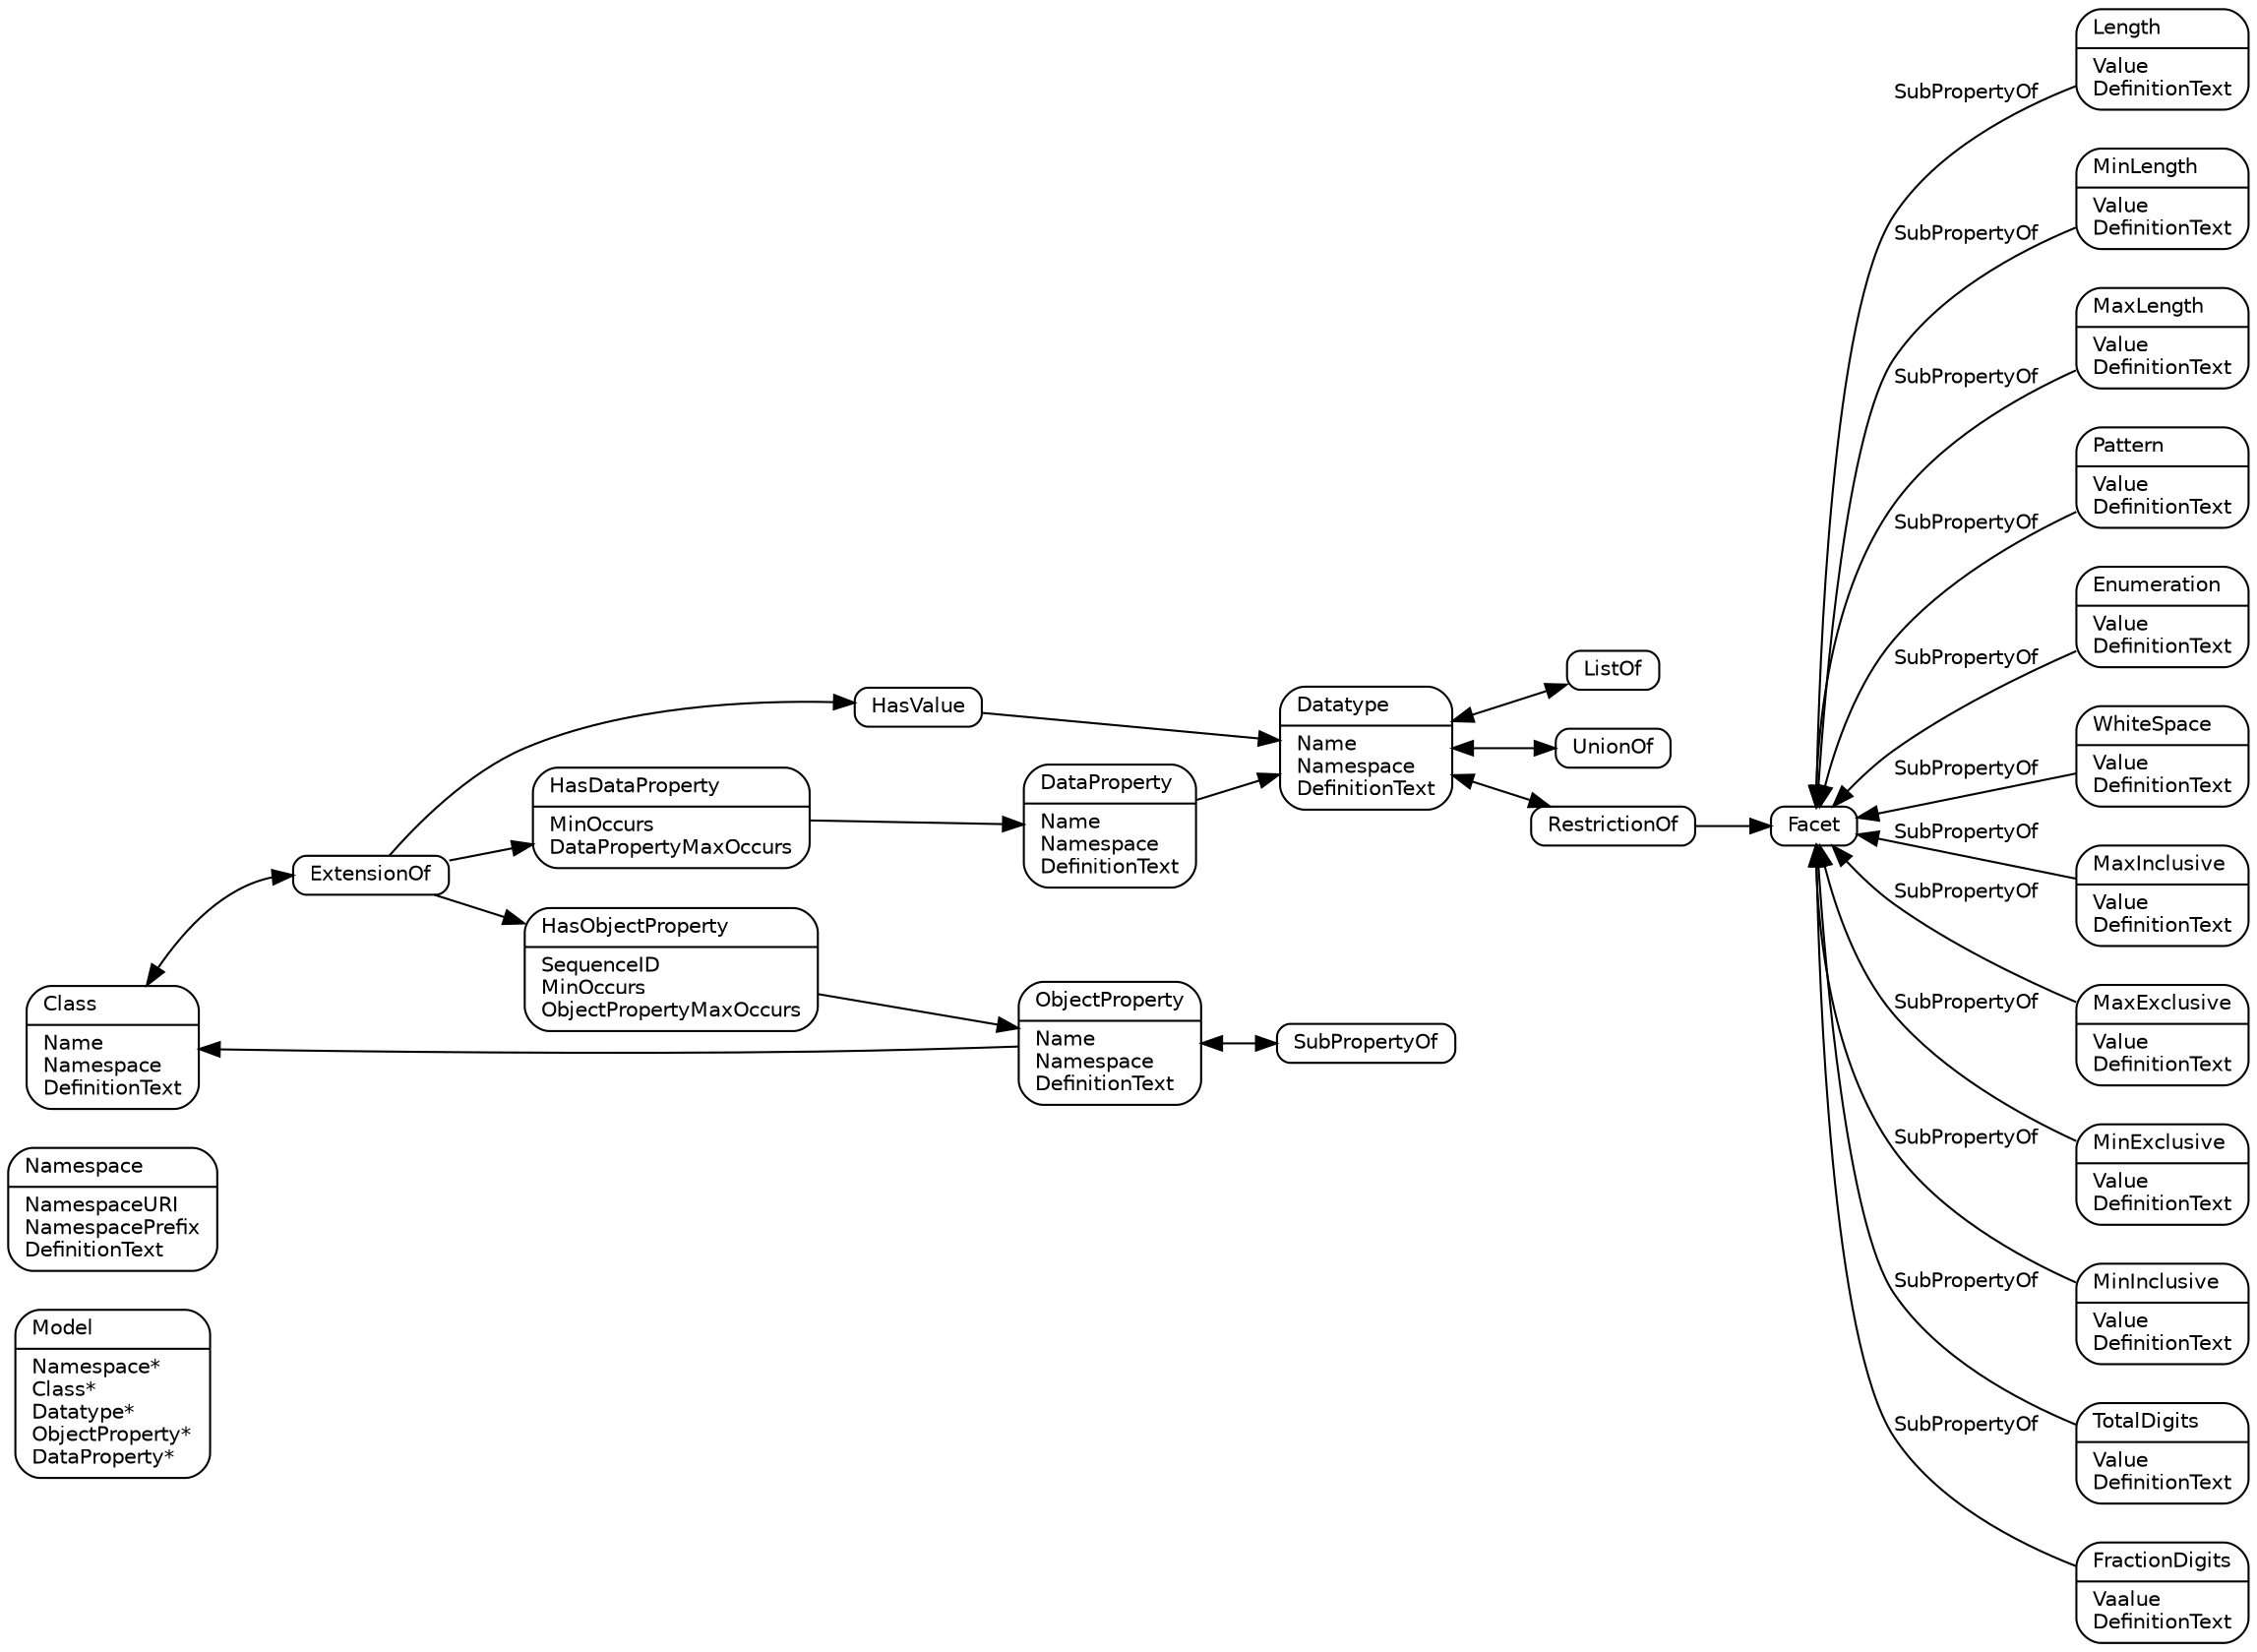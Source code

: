 digraph G {
  edge [fontname = "Helvetica", fontsize = 10, dir = forward];
  node [fontname = "Helvetica", fontsize = 10, width = 0, height = 0];
  rankdir = LR;

  node [shape=Mrecord];
  
  Model [label="\N\l|Namespace*\lClass*\lDatatype*\lObjectProperty*\lDataProperty*\l"];

  Namespace [label="\N\l|NamespaceURI\lNamespacePrefix\lDefinitionText\l"];

  Class [label="\N\l|Name\lNamespace\lDefinitionText\l"];
  Class -> ExtensionOf:w [dir=both];
  ExtensionOf [label="\N\l"];
  ExtensionOf -> { HasDataProperty HasObjectProperty HasValue};
  
  HasObjectProperty [label="\N\l|SequenceID\lMinOccurs\lObjectPropertyMaxOccurs\l"];
  HasObjectProperty -> ObjectProperty;

  ObjectProperty [label="\N\l|Name\lNamespace\lDefinitionText\l"];
  ObjectProperty -> Class;
  ObjectProperty -> SubPropertyOf [dir=both];

  SubPropertyOf [label="\N\l"];

  HasDataProperty [label="\N\l|MinOccurs\lDataPropertyMaxOccurs\l"];
  HasDataProperty -> DataProperty;

  DataProperty [label="\N\l|Name\lNamespace\lDefinitionText\l"];
  
  DataProperty -> Datatype;
  
  Datatype [label="\N\l|Name\lNamespace\lDefinitionText\l"];
  Datatype -> ListOf [dir=both];
  Datatype -> UnionOf [dir=both];
  Datatype -> RestrictionOf [dir=both];

  HasValue [label="\N\l"];
  HasValue -> Datatype;

  ListOf [label="\N\l"];
  UnionOf [label="\N\l"];

  RestrictionOf [label="\N\l"];
  RestrictionOf -> Facet;

  // facets
  Facet [label="\N\l"];
  Length [label="\N\l|Value\lDefinitionText\l"];
  MinLength [label="\N\l|Value\lDefinitionText\l"];
  MaxLength [label="\N\l|Value\lDefinitionText\l"];
  Pattern [label="\N\l|Value\lDefinitionText\l"];
  Enumeration [label="\N\l|Value\lDefinitionText\l"];
  WhiteSpace [label="\N\l|Value\lDefinitionText\l"];
  MaxInclusive [label="\N\l|Value\lDefinitionText\l"];
  MaxExclusive [label="\N\l|Value\lDefinitionText\l"];
  MinExclusive [label="\N\l|Value\lDefinitionText\l"];
  MinInclusive [label="\N\l|Value\lDefinitionText\l"];
  TotalDigits [label="\N\l|Value\lDefinitionText\l"];
  FractionDigits [label="\N\l|Vaalue\lDefinitionText\l"];

  edge [dir=back, label="SubPropertyOf"];
  Facet -> { Length MinLength MaxLength Pattern Enumeration WhiteSpace MaxInclusive MaxExclusive MinExclusive MinInclusive TotalDigits FractionDigits }
}
